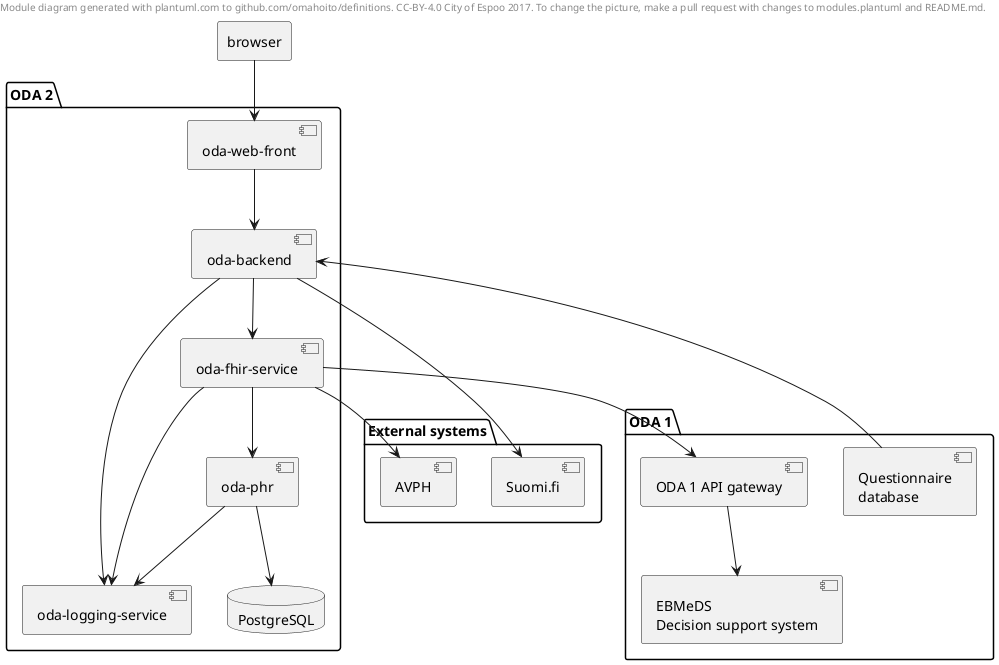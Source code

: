 @startuml
header
Module diagram generated with plantuml.com to github.com/omahoito/definitions. \
CC-BY-4.0 City of Espoo 2017. \
To change the picture, make a pull request with changes to modules.plantuml and README.md.
endheader

agent browser
folder "ODA 2" {
    component "oda-web-front" as owf
    component "oda-backend" as ob
    component "oda-fhir-service" as ofs
    component "oda-logging-service" as ols
    component "oda-phr" as op
    database "PostgreSQL" as postgres

    browser --> owf
    owf --> ob
    ob --> ofs
    ob --> ols
    ofs --> op
    ofs --> ols
    op --> ols
    op --> postgres
}

folder "External systems" as ext {
    component "Suomi.fi" as suomifi
    component AVPH
}

ob --> suomifi
ofs --> AVPH

folder "ODA 1" {
    component "Questionnaire\ndatabase" as VKT
    component "ODA 1 API gateway" as ODA1
    component "EBMeDS\nDecision support system" as EBMeDS
    ODA1 --> EBMeDS
}

VKT --> ob
ofs --> ODA1

@enduml
